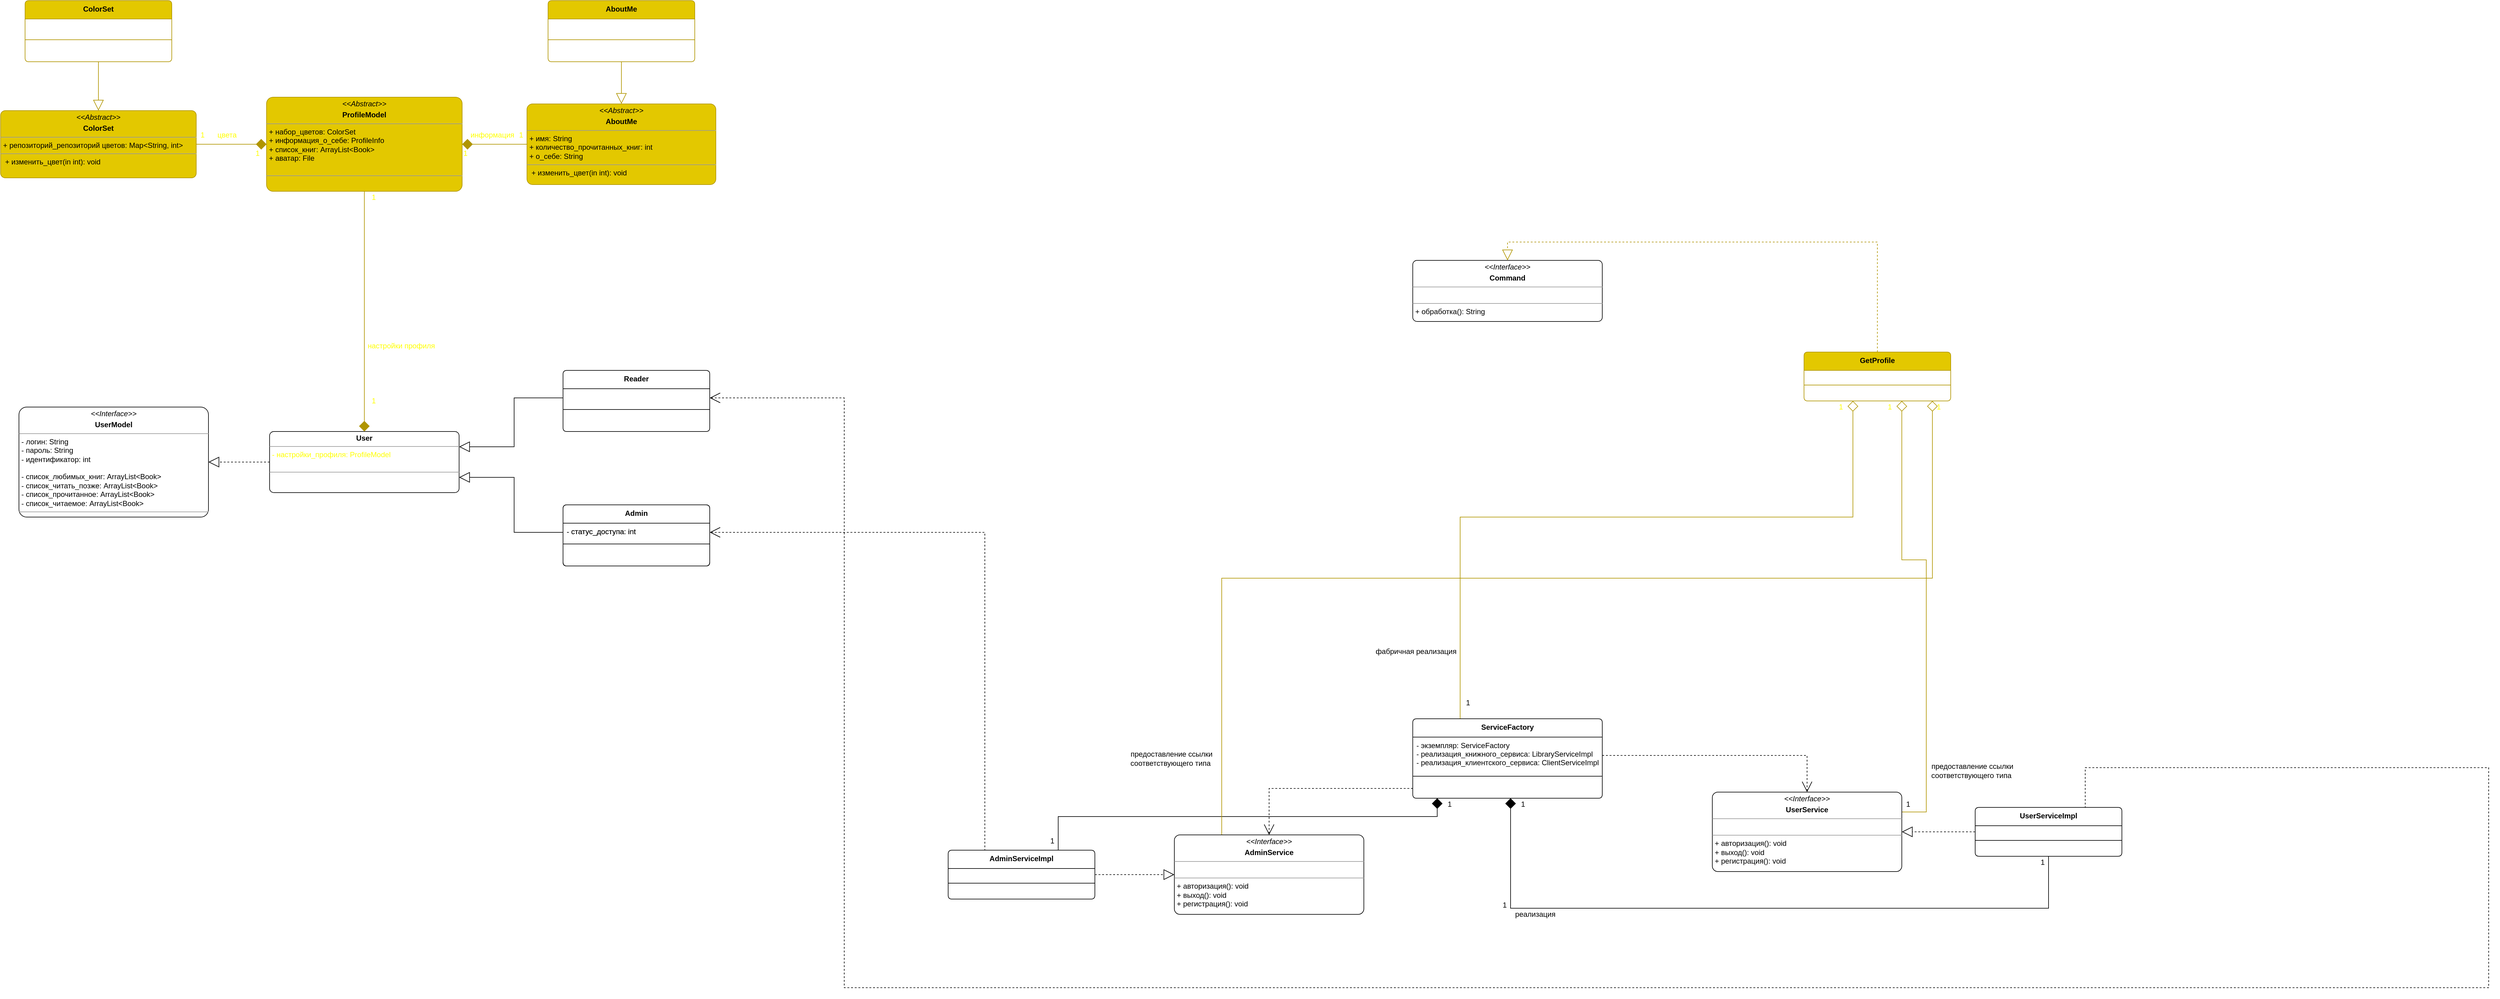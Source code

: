 <mxfile version="15.4.0" type="device"><diagram id="KxBwMgnCPxwiBJiIM9Wd" name="Page-1"><mxGraphModel dx="6730" dy="3640" grid="1" gridSize="10" guides="1" tooltips="1" connect="1" arrows="1" fold="1" page="1" pageScale="1" pageWidth="850" pageHeight="1100" math="0" shadow="0"><root><mxCell id="0"/><mxCell id="1" parent="0"/><mxCell id="PHBA9Ll5Hg_x3Pm31UZV-1" style="edgeStyle=orthogonalEdgeStyle;rounded=0;orthogonalLoop=1;jettySize=auto;html=1;exitX=0;exitY=0.5;exitDx=0;exitDy=0;entryX=1;entryY=0.5;entryDx=0;entryDy=0;endArrow=block;endFill=0;endSize=15;dashed=1;" edge="1" parent="1" source="PHBA9Ll5Hg_x3Pm31UZV-2" target="PHBA9Ll5Hg_x3Pm31UZV-38"><mxGeometry relative="1" as="geometry"/></mxCell><mxCell id="PHBA9Ll5Hg_x3Pm31UZV-2" value="&lt;p style=&quot;margin: 0px ; margin-top: 4px ; text-align: center&quot;&gt;&lt;b&gt;User&lt;/b&gt;&lt;br&gt;&lt;/p&gt;&lt;hr size=&quot;1&quot;&gt;&lt;p style=&quot;margin: 0px ; margin-left: 4px&quot;&gt;&lt;span style=&quot;color: rgb(255 , 255 , 0)&quot;&gt;- настройки_профиля: ProfileModel&lt;/span&gt;&lt;br&gt;&lt;/p&gt;&lt;p style=&quot;margin: 0px ; margin-left: 4px&quot;&gt;&lt;br&gt;&lt;/p&gt;&lt;hr size=&quot;1&quot;&gt;&lt;p style=&quot;margin: 0px ; margin-left: 4px&quot;&gt;&lt;br&gt;&lt;/p&gt;" style="verticalAlign=top;align=left;overflow=fill;fontSize=12;fontFamily=Helvetica;html=1;rounded=1;arcSize=7;" vertex="1" parent="1"><mxGeometry x="-3030" y="-470" width="310" height="100" as="geometry"/></mxCell><mxCell id="PHBA9Ll5Hg_x3Pm31UZV-3" value="Reader" style="swimlane;fontStyle=1;align=center;verticalAlign=top;childLayout=stackLayout;horizontal=1;startSize=30;horizontalStack=0;resizeParent=1;resizeParentMax=0;resizeLast=0;collapsible=1;marginBottom=0;rounded=1;arcSize=7;" vertex="1" parent="1"><mxGeometry x="-2550" y="-570" width="240" height="100" as="geometry"/></mxCell><mxCell id="PHBA9Ll5Hg_x3Pm31UZV-4" value=" " style="text;strokeColor=none;fillColor=none;align=left;verticalAlign=top;spacingLeft=4;spacingRight=4;overflow=hidden;rotatable=0;points=[[0,0.5],[1,0.5]];portConstraint=eastwest;" vertex="1" parent="PHBA9Ll5Hg_x3Pm31UZV-3"><mxGeometry y="30" width="240" height="30" as="geometry"/></mxCell><mxCell id="PHBA9Ll5Hg_x3Pm31UZV-5" value="" style="line;strokeWidth=1;fillColor=none;align=left;verticalAlign=middle;spacingTop=-1;spacingLeft=3;spacingRight=3;rotatable=0;labelPosition=right;points=[];portConstraint=eastwest;" vertex="1" parent="PHBA9Ll5Hg_x3Pm31UZV-3"><mxGeometry y="60" width="240" height="8" as="geometry"/></mxCell><mxCell id="PHBA9Ll5Hg_x3Pm31UZV-6" value=" " style="text;strokeColor=none;fillColor=none;align=left;verticalAlign=top;spacingLeft=4;spacingRight=4;overflow=hidden;rotatable=0;points=[[0,0.5],[1,0.5]];portConstraint=eastwest;" vertex="1" parent="PHBA9Ll5Hg_x3Pm31UZV-3"><mxGeometry y="68" width="240" height="32" as="geometry"/></mxCell><mxCell id="PHBA9Ll5Hg_x3Pm31UZV-7" value="Admin" style="swimlane;fontStyle=1;align=center;verticalAlign=top;childLayout=stackLayout;horizontal=1;startSize=30;horizontalStack=0;resizeParent=1;resizeParentMax=0;resizeLast=0;collapsible=1;marginBottom=0;rounded=1;arcSize=7;" vertex="1" parent="1"><mxGeometry x="-2550" y="-350" width="240" height="100" as="geometry"/></mxCell><mxCell id="PHBA9Ll5Hg_x3Pm31UZV-8" value="- статус_доступа: int" style="text;strokeColor=none;fillColor=none;align=left;verticalAlign=top;spacingLeft=4;spacingRight=4;overflow=hidden;rotatable=0;points=[[0,0.5],[1,0.5]];portConstraint=eastwest;" vertex="1" parent="PHBA9Ll5Hg_x3Pm31UZV-7"><mxGeometry y="30" width="240" height="30" as="geometry"/></mxCell><mxCell id="PHBA9Ll5Hg_x3Pm31UZV-9" value="" style="line;strokeWidth=1;fillColor=none;align=left;verticalAlign=middle;spacingTop=-1;spacingLeft=3;spacingRight=3;rotatable=0;labelPosition=right;points=[];portConstraint=eastwest;" vertex="1" parent="PHBA9Ll5Hg_x3Pm31UZV-7"><mxGeometry y="60" width="240" height="8" as="geometry"/></mxCell><mxCell id="PHBA9Ll5Hg_x3Pm31UZV-10" value=" " style="text;strokeColor=none;fillColor=none;align=left;verticalAlign=top;spacingLeft=4;spacingRight=4;overflow=hidden;rotatable=0;points=[[0,0.5],[1,0.5]];portConstraint=eastwest;" vertex="1" parent="PHBA9Ll5Hg_x3Pm31UZV-7"><mxGeometry y="68" width="240" height="32" as="geometry"/></mxCell><mxCell id="PHBA9Ll5Hg_x3Pm31UZV-11" style="edgeStyle=orthogonalEdgeStyle;rounded=0;jumpSize=15;orthogonalLoop=1;jettySize=auto;html=1;exitX=0;exitY=0.5;exitDx=0;exitDy=0;entryX=1;entryY=0.25;entryDx=0;entryDy=0;startArrow=none;startFill=0;endArrow=block;endFill=0;startSize=15;endSize=15;" edge="1" parent="1" source="PHBA9Ll5Hg_x3Pm31UZV-4" target="PHBA9Ll5Hg_x3Pm31UZV-2"><mxGeometry relative="1" as="geometry"/></mxCell><mxCell id="PHBA9Ll5Hg_x3Pm31UZV-12" style="edgeStyle=orthogonalEdgeStyle;rounded=0;jumpSize=15;orthogonalLoop=1;jettySize=auto;html=1;exitX=0;exitY=0.5;exitDx=0;exitDy=0;entryX=1;entryY=0.75;entryDx=0;entryDy=0;startArrow=none;startFill=0;endArrow=block;endFill=0;startSize=15;endSize=15;" edge="1" parent="1" source="PHBA9Ll5Hg_x3Pm31UZV-8" target="PHBA9Ll5Hg_x3Pm31UZV-2"><mxGeometry relative="1" as="geometry"/></mxCell><mxCell id="PHBA9Ll5Hg_x3Pm31UZV-13" style="edgeStyle=orthogonalEdgeStyle;rounded=0;orthogonalLoop=1;jettySize=auto;html=1;exitX=0.5;exitY=1;exitDx=0;exitDy=0;entryX=0.5;entryY=0;entryDx=0;entryDy=0;fontSize=12;startArrow=none;startFill=0;endArrow=diamond;endFill=1;startSize=15;endSize=15;fillColor=#e3c800;strokeColor=#B09500;" edge="1" parent="1" source="PHBA9Ll5Hg_x3Pm31UZV-14" target="PHBA9Ll5Hg_x3Pm31UZV-2"><mxGeometry relative="1" as="geometry"/></mxCell><mxCell id="PHBA9Ll5Hg_x3Pm31UZV-14" value="&lt;p style=&quot;margin: 0px ; margin-top: 4px ; text-align: center&quot;&gt;&lt;i&gt;&amp;lt;&amp;lt;Abstract&amp;gt;&amp;gt;&lt;/i&gt;&lt;/p&gt;&lt;p style=&quot;margin: 0px ; margin-top: 4px ; text-align: center&quot;&gt;&lt;b&gt;ProfileModel&lt;/b&gt;&lt;/p&gt;&lt;hr size=&quot;1&quot;&gt;&lt;p style=&quot;margin: 0px ; margin-left: 4px&quot;&gt;+ набор_цветов: ColorSet&lt;br style=&quot;padding: 0px ; margin: 0px&quot;&gt;+ информация_о_себе: ProfileInfo&lt;/p&gt;&lt;p style=&quot;margin: 0px ; margin-left: 4px&quot;&gt;+ список_книг: ArrayList&amp;lt;Book&amp;gt;&lt;/p&gt;&lt;p style=&quot;margin: 0px ; margin-left: 4px&quot;&gt;+ аватар: File&lt;/p&gt;&lt;p style=&quot;margin: 0px ; margin-left: 4px&quot;&gt;&lt;br&gt;&lt;/p&gt;&lt;hr size=&quot;1&quot;&gt;&lt;p style=&quot;margin: 0px ; margin-left: 4px&quot;&gt;&amp;nbsp;&lt;/p&gt;" style="verticalAlign=top;align=left;overflow=fill;fontSize=12;fontFamily=Helvetica;html=1;rounded=1;arcSize=7;fillColor=#e3c800;strokeColor=#B09500;fontColor=#000000;" vertex="1" parent="1"><mxGeometry x="-3035" y="-1017" width="320" height="154" as="geometry"/></mxCell><mxCell id="PHBA9Ll5Hg_x3Pm31UZV-15" style="edgeStyle=orthogonalEdgeStyle;rounded=0;orthogonalLoop=1;jettySize=auto;html=1;exitX=0.5;exitY=0;exitDx=0;exitDy=0;endArrow=none;endFill=0;startSize=15;endSize=15;startArrow=block;startFill=0;fillColor=#e3c800;strokeColor=#B09500;" edge="1" parent="1" source="PHBA9Ll5Hg_x3Pm31UZV-17" target="PHBA9Ll5Hg_x3Pm31UZV-21"><mxGeometry relative="1" as="geometry"/></mxCell><mxCell id="PHBA9Ll5Hg_x3Pm31UZV-16" style="edgeStyle=orthogonalEdgeStyle;rounded=0;orthogonalLoop=1;jettySize=auto;html=1;exitX=1;exitY=0.5;exitDx=0;exitDy=0;entryX=0;entryY=0.5;entryDx=0;entryDy=0;startArrow=none;startFill=0;endArrow=diamond;endFill=1;startSize=15;endSize=15;fillColor=#e3c800;strokeColor=#B09500;" edge="1" parent="1" source="PHBA9Ll5Hg_x3Pm31UZV-17" target="PHBA9Ll5Hg_x3Pm31UZV-14"><mxGeometry relative="1" as="geometry"/></mxCell><mxCell id="PHBA9Ll5Hg_x3Pm31UZV-17" value="&lt;p style=&quot;margin: 0px ; margin-top: 4px ; text-align: center&quot;&gt;&lt;i&gt;&amp;lt;&amp;lt;Abstract&amp;gt;&amp;gt;&lt;/i&gt;&lt;br&gt;&lt;/p&gt;&lt;p style=&quot;margin: 0px ; margin-top: 4px ; text-align: center&quot;&gt;&lt;b&gt;ColorSet&lt;/b&gt;&lt;/p&gt;&lt;hr size=&quot;1&quot;&gt;&lt;p style=&quot;margin: 0px ; margin-left: 4px&quot;&gt;+ репозиторий_репозиторий цветов: Map&amp;lt;String, int&amp;gt;&lt;/p&gt;&lt;hr size=&quot;1&quot;&gt;&lt;p style=&quot;margin: 0px ; margin-left: 4px&quot;&gt;&amp;nbsp;+ изменить_цвет(in int): void&lt;/p&gt;" style="verticalAlign=top;align=left;overflow=fill;fontSize=12;fontFamily=Helvetica;html=1;rounded=1;arcSize=7;fillColor=#e3c800;strokeColor=#B09500;fontColor=#000000;" vertex="1" parent="1"><mxGeometry x="-3470" y="-995" width="320" height="110" as="geometry"/></mxCell><mxCell id="PHBA9Ll5Hg_x3Pm31UZV-18" style="edgeStyle=orthogonalEdgeStyle;rounded=0;orthogonalLoop=1;jettySize=auto;html=1;exitX=0;exitY=0.5;exitDx=0;exitDy=0;entryX=1;entryY=0.5;entryDx=0;entryDy=0;startArrow=none;startFill=0;endArrow=diamond;endFill=1;startSize=15;endSize=15;fillColor=#e3c800;strokeColor=#B09500;" edge="1" parent="1" source="PHBA9Ll5Hg_x3Pm31UZV-19" target="PHBA9Ll5Hg_x3Pm31UZV-14"><mxGeometry relative="1" as="geometry"/></mxCell><mxCell id="PHBA9Ll5Hg_x3Pm31UZV-19" value="&lt;p style=&quot;margin: 0px ; margin-top: 4px ; text-align: center&quot;&gt;&lt;i&gt;&amp;lt;&amp;lt;Abstract&amp;gt;&amp;gt;&lt;/i&gt;&lt;br&gt;&lt;/p&gt;&lt;p style=&quot;margin: 0px ; margin-top: 4px ; text-align: center&quot;&gt;&lt;b&gt;AboutMe&lt;/b&gt;&lt;/p&gt;&lt;hr size=&quot;1&quot;&gt;&lt;p style=&quot;margin: 0px ; margin-left: 4px&quot;&gt;+ имя: String&lt;/p&gt;&lt;p style=&quot;margin: 0px ; margin-left: 4px&quot;&gt;+ количество_прочитанных_книг: int&lt;/p&gt;&lt;p style=&quot;margin: 0px ; margin-left: 4px&quot;&gt;+ о_себе: String&lt;/p&gt;&lt;hr size=&quot;1&quot;&gt;&lt;p style=&quot;margin: 0px ; margin-left: 4px&quot;&gt;&amp;nbsp;+ изменить_цвет(in int): void&lt;/p&gt;" style="verticalAlign=top;align=left;overflow=fill;fontSize=12;fontFamily=Helvetica;html=1;rounded=1;arcSize=7;fillColor=#e3c800;strokeColor=#B09500;fontColor=#000000;" vertex="1" parent="1"><mxGeometry x="-2609" y="-1006" width="309" height="132" as="geometry"/></mxCell><mxCell id="PHBA9Ll5Hg_x3Pm31UZV-20" style="edgeStyle=orthogonalEdgeStyle;rounded=0;orthogonalLoop=1;jettySize=auto;html=1;entryX=0.5;entryY=0;entryDx=0;entryDy=0;endSize=15;startSize=15;endArrow=block;endFill=0;fillColor=#e3c800;strokeColor=#B09500;" edge="1" parent="1" source="PHBA9Ll5Hg_x3Pm31UZV-34" target="PHBA9Ll5Hg_x3Pm31UZV-19"><mxGeometry relative="1" as="geometry"/></mxCell><mxCell id="PHBA9Ll5Hg_x3Pm31UZV-21" value="ColorSet" style="swimlane;fontStyle=1;align=center;verticalAlign=top;childLayout=stackLayout;horizontal=1;startSize=30;horizontalStack=0;resizeParent=1;resizeParentMax=0;resizeLast=0;collapsible=1;marginBottom=0;rounded=1;arcSize=7;fillColor=#e3c800;strokeColor=#B09500;fontColor=#000000;" vertex="1" parent="1"><mxGeometry x="-3430" y="-1175" width="240" height="100" as="geometry"><mxRectangle x="830" y="605" width="170" height="30" as="alternateBounds"/></mxGeometry></mxCell><mxCell id="PHBA9Ll5Hg_x3Pm31UZV-22" value=" " style="text;strokeColor=none;fillColor=none;align=left;verticalAlign=top;spacingLeft=4;spacingRight=4;overflow=hidden;rotatable=0;points=[[0,0.5],[1,0.5]];portConstraint=eastwest;" vertex="1" parent="PHBA9Ll5Hg_x3Pm31UZV-21"><mxGeometry y="30" width="240" height="30" as="geometry"/></mxCell><mxCell id="PHBA9Ll5Hg_x3Pm31UZV-23" value="" style="line;strokeWidth=1;fillColor=#e3c800;align=left;verticalAlign=middle;spacingTop=-1;spacingLeft=3;spacingRight=3;rotatable=0;labelPosition=right;points=[];portConstraint=eastwest;strokeColor=#B09500;fontColor=#000000;" vertex="1" parent="PHBA9Ll5Hg_x3Pm31UZV-21"><mxGeometry y="60" width="240" height="8" as="geometry"/></mxCell><mxCell id="PHBA9Ll5Hg_x3Pm31UZV-24" value=" " style="text;strokeColor=none;fillColor=none;align=left;verticalAlign=top;spacingLeft=4;spacingRight=4;overflow=hidden;rotatable=0;points=[[0,0.5],[1,0.5]];portConstraint=eastwest;" vertex="1" parent="PHBA9Ll5Hg_x3Pm31UZV-21"><mxGeometry y="68" width="240" height="32" as="geometry"/></mxCell><mxCell id="PHBA9Ll5Hg_x3Pm31UZV-25" value="цвета" style="text;html=1;align=center;verticalAlign=middle;resizable=0;points=[];autosize=1;strokeColor=none;fillColor=none;fontSize=12;fontColor=#FFFF00;" vertex="1" parent="1"><mxGeometry x="-3125" y="-965" width="50" height="20" as="geometry"/></mxCell><mxCell id="PHBA9Ll5Hg_x3Pm31UZV-26" value="информация" style="text;html=1;align=center;verticalAlign=middle;resizable=0;points=[];autosize=1;strokeColor=none;fillColor=none;fontSize=12;fontColor=#FFFF00;" vertex="1" parent="1"><mxGeometry x="-2711" y="-965" width="90" height="20" as="geometry"/></mxCell><mxCell id="PHBA9Ll5Hg_x3Pm31UZV-27" value="1" style="text;html=1;align=center;verticalAlign=middle;resizable=0;points=[];autosize=1;strokeColor=none;fillColor=none;fontSize=12;fontColor=#FFFF00;" vertex="1" parent="1"><mxGeometry x="-3150" y="-965" width="20" height="20" as="geometry"/></mxCell><mxCell id="PHBA9Ll5Hg_x3Pm31UZV-28" value="1" style="text;html=1;align=center;verticalAlign=middle;resizable=0;points=[];autosize=1;strokeColor=none;fillColor=none;fontSize=12;fontColor=#FFFF00;" vertex="1" parent="1"><mxGeometry x="-2629" y="-965" width="20" height="20" as="geometry"/></mxCell><mxCell id="PHBA9Ll5Hg_x3Pm31UZV-29" value="1" style="text;html=1;align=center;verticalAlign=middle;resizable=0;points=[];autosize=1;strokeColor=none;fillColor=none;fontSize=12;fontColor=#FFFF00;" vertex="1" parent="1"><mxGeometry x="-3060" y="-935" width="20" height="20" as="geometry"/></mxCell><mxCell id="PHBA9Ll5Hg_x3Pm31UZV-30" value="1" style="text;html=1;align=center;verticalAlign=middle;resizable=0;points=[];autosize=1;strokeColor=none;fillColor=none;fontSize=12;fontColor=#FFFF00;" vertex="1" parent="1"><mxGeometry x="-2720" y="-935" width="20" height="20" as="geometry"/></mxCell><mxCell id="PHBA9Ll5Hg_x3Pm31UZV-31" value="1" style="text;html=1;align=center;verticalAlign=middle;resizable=0;points=[];autosize=1;strokeColor=none;fillColor=none;fontSize=12;fontColor=#FFFF00;" vertex="1" parent="1"><mxGeometry x="-2870" y="-863" width="20" height="20" as="geometry"/></mxCell><mxCell id="PHBA9Ll5Hg_x3Pm31UZV-32" value="1" style="text;html=1;align=center;verticalAlign=middle;resizable=0;points=[];autosize=1;strokeColor=none;fillColor=none;fontSize=12;fontColor=#FFFF00;" vertex="1" parent="1"><mxGeometry x="-2870" y="-530" width="20" height="20" as="geometry"/></mxCell><mxCell id="PHBA9Ll5Hg_x3Pm31UZV-33" value="настройки профиля" style="text;html=1;align=center;verticalAlign=middle;resizable=0;points=[];autosize=1;strokeColor=none;fillColor=none;fontSize=12;fontColor=#FFFF00;" vertex="1" parent="1"><mxGeometry x="-2880" y="-620" width="130" height="20" as="geometry"/></mxCell><mxCell id="PHBA9Ll5Hg_x3Pm31UZV-34" value="AboutMe" style="swimlane;fontStyle=1;align=center;verticalAlign=top;childLayout=stackLayout;horizontal=1;startSize=30;horizontalStack=0;resizeParent=1;resizeParentMax=0;resizeLast=0;collapsible=1;marginBottom=0;rounded=1;arcSize=7;fillColor=#e3c800;strokeColor=#B09500;fontColor=#000000;" vertex="1" parent="1"><mxGeometry x="-2574.5" y="-1175" width="240" height="100" as="geometry"/></mxCell><mxCell id="PHBA9Ll5Hg_x3Pm31UZV-35" value=" " style="text;strokeColor=none;fillColor=none;align=left;verticalAlign=top;spacingLeft=4;spacingRight=4;overflow=hidden;rotatable=0;points=[[0,0.5],[1,0.5]];portConstraint=eastwest;" vertex="1" parent="PHBA9Ll5Hg_x3Pm31UZV-34"><mxGeometry y="30" width="240" height="30" as="geometry"/></mxCell><mxCell id="PHBA9Ll5Hg_x3Pm31UZV-36" value="" style="line;strokeWidth=1;fillColor=#e3c800;align=left;verticalAlign=middle;spacingTop=-1;spacingLeft=3;spacingRight=3;rotatable=0;labelPosition=right;points=[];portConstraint=eastwest;strokeColor=#B09500;fontColor=#000000;" vertex="1" parent="PHBA9Ll5Hg_x3Pm31UZV-34"><mxGeometry y="60" width="240" height="8" as="geometry"/></mxCell><mxCell id="PHBA9Ll5Hg_x3Pm31UZV-37" value=" " style="text;strokeColor=none;fillColor=none;align=left;verticalAlign=top;spacingLeft=4;spacingRight=4;overflow=hidden;rotatable=0;points=[[0,0.5],[1,0.5]];portConstraint=eastwest;" vertex="1" parent="PHBA9Ll5Hg_x3Pm31UZV-34"><mxGeometry y="68" width="240" height="32" as="geometry"/></mxCell><mxCell id="PHBA9Ll5Hg_x3Pm31UZV-38" value="&lt;p style=&quot;margin: 0px ; margin-top: 4px ; text-align: center&quot;&gt;&lt;i&gt;&amp;lt;&amp;lt;Interface&amp;gt;&amp;gt;&lt;/i&gt;&lt;/p&gt;&lt;p style=&quot;margin: 0px ; margin-top: 4px ; text-align: center&quot;&gt;&lt;b&gt;UserModel&lt;/b&gt;&lt;/p&gt;&lt;hr size=&quot;1&quot;&gt;&lt;p style=&quot;margin: 0px ; margin-left: 4px&quot;&gt;- логин: String&lt;/p&gt;&lt;p style=&quot;margin: 0px ; margin-left: 4px&quot;&gt;- пароль: String&lt;/p&gt;&lt;p style=&quot;margin: 0px ; margin-left: 4px&quot;&gt;- идентификатор: int&lt;/p&gt;&lt;p style=&quot;margin: 0px ; margin-left: 4px&quot;&gt;&lt;br&gt;&lt;/p&gt;&lt;p style=&quot;margin: 0px ; margin-left: 4px&quot;&gt;- список_любимых_книг: ArrayList&amp;lt;Book&amp;gt;&lt;/p&gt;&lt;p style=&quot;margin: 0px ; margin-left: 4px&quot;&gt;- список_читать_позже: ArrayList&amp;lt;Book&amp;gt;&lt;/p&gt;&lt;p style=&quot;margin: 0px ; margin-left: 4px&quot;&gt;- список_прочитанное: ArrayList&amp;lt;Book&amp;gt;&lt;/p&gt;&lt;p style=&quot;margin: 0px ; margin-left: 4px&quot;&gt;- список_читаемое: ArrayList&amp;lt;Book&amp;gt;&lt;/p&gt;&lt;hr size=&quot;1&quot;&gt;&lt;p style=&quot;margin: 0px ; margin-left: 4px&quot;&gt;&lt;br&gt;&lt;/p&gt;" style="verticalAlign=top;align=left;overflow=fill;fontSize=12;fontFamily=Helvetica;html=1;rounded=1;arcSize=7;" vertex="1" parent="1"><mxGeometry x="-3440" y="-510" width="310" height="180" as="geometry"/></mxCell><mxCell id="PHBA9Ll5Hg_x3Pm31UZV-39" style="edgeStyle=orthogonalEdgeStyle;rounded=0;orthogonalLoop=1;jettySize=auto;html=1;exitX=0.25;exitY=0;exitDx=0;exitDy=0;fontSize=12;fontColor=#80FF00;startArrow=none;startFill=0;endArrow=diamond;endFill=0;startSize=15;endSize=15;fillColor=#e3c800;strokeColor=#B09500;" edge="1" parent="1" source="PHBA9Ll5Hg_x3Pm31UZV-40" target="PHBA9Ll5Hg_x3Pm31UZV-76"><mxGeometry relative="1" as="geometry"><Array as="points"><mxPoint x="-1082" y="-330"/><mxPoint x="-440" y="-330"/></Array></mxGeometry></mxCell><mxCell id="PHBA9Ll5Hg_x3Pm31UZV-40" value="ServiceFactory" style="swimlane;fontStyle=1;align=center;verticalAlign=top;childLayout=stackLayout;horizontal=1;startSize=30;horizontalStack=0;resizeParent=1;resizeParentMax=0;resizeLast=0;collapsible=1;marginBottom=0;rounded=1;arcSize=7;" vertex="1" parent="1"><mxGeometry x="-1160" width="310" height="130" as="geometry"/></mxCell><mxCell id="PHBA9Ll5Hg_x3Pm31UZV-41" value="- экземпляр: ServiceFactory&#10;- реализация_книжного_сервиса: LibraryServiceImpl&#10;- реализация_клиентского_сервиса: ClientServiceImpl" style="text;strokeColor=none;fillColor=none;align=left;verticalAlign=top;spacingLeft=4;spacingRight=4;overflow=hidden;rotatable=0;points=[[0,0.5],[1,0.5]];portConstraint=eastwest;" vertex="1" parent="PHBA9Ll5Hg_x3Pm31UZV-40"><mxGeometry y="30" width="310" height="60" as="geometry"/></mxCell><mxCell id="PHBA9Ll5Hg_x3Pm31UZV-42" value="" style="line;strokeWidth=1;fillColor=none;align=left;verticalAlign=middle;spacingTop=-1;spacingLeft=3;spacingRight=3;rotatable=0;labelPosition=right;points=[];portConstraint=eastwest;" vertex="1" parent="PHBA9Ll5Hg_x3Pm31UZV-40"><mxGeometry y="90" width="310" height="8" as="geometry"/></mxCell><mxCell id="PHBA9Ll5Hg_x3Pm31UZV-43" value=" " style="text;strokeColor=none;fillColor=none;align=left;verticalAlign=top;spacingLeft=4;spacingRight=4;overflow=hidden;rotatable=0;points=[[0,0.5],[1,0.5]];portConstraint=eastwest;" vertex="1" parent="PHBA9Ll5Hg_x3Pm31UZV-40"><mxGeometry y="98" width="310" height="32" as="geometry"/></mxCell><mxCell id="PHBA9Ll5Hg_x3Pm31UZV-44" style="edgeStyle=orthogonalEdgeStyle;rounded=0;orthogonalLoop=1;jettySize=auto;html=1;endArrow=diamond;endFill=1;endSize=15;" edge="1" parent="1" source="PHBA9Ll5Hg_x3Pm31UZV-47" target="PHBA9Ll5Hg_x3Pm31UZV-40"><mxGeometry relative="1" as="geometry"><Array as="points"><mxPoint x="-120" y="310"/><mxPoint x="-1000" y="310"/></Array></mxGeometry></mxCell><mxCell id="PHBA9Ll5Hg_x3Pm31UZV-45" style="edgeStyle=orthogonalEdgeStyle;rounded=0;orthogonalLoop=1;jettySize=auto;html=1;exitX=1;exitY=0.25;exitDx=0;exitDy=0;fontSize=12;fontColor=#80FF00;startArrow=none;startFill=0;endArrow=diamond;endFill=0;startSize=15;endSize=15;fillColor=#e3c800;strokeColor=#B09500;" edge="1" parent="1" source="PHBA9Ll5Hg_x3Pm31UZV-46" target="PHBA9Ll5Hg_x3Pm31UZV-76"><mxGeometry relative="1" as="geometry"><Array as="points"><mxPoint x="-320" y="153"/><mxPoint x="-320" y="-260"/><mxPoint x="-360" y="-260"/></Array></mxGeometry></mxCell><mxCell id="PHBA9Ll5Hg_x3Pm31UZV-46" value="&lt;p style=&quot;margin: 0px ; margin-top: 4px ; text-align: center&quot;&gt;&lt;i&gt;&amp;lt;&amp;lt;Interface&amp;gt;&amp;gt;&lt;/i&gt;&lt;/p&gt;&lt;p style=&quot;margin: 0px ; margin-top: 4px ; text-align: center&quot;&gt;&lt;b&gt;UserService&lt;/b&gt;&lt;/p&gt;&lt;hr size=&quot;1&quot;&gt;&lt;p style=&quot;margin: 0px ; margin-left: 4px&quot;&gt;&amp;nbsp;&lt;br&gt;&lt;/p&gt;&lt;hr size=&quot;1&quot;&gt;&lt;p style=&quot;margin: 0px ; margin-left: 4px&quot;&gt;+ авторизация(): void&lt;/p&gt;&lt;p style=&quot;margin: 0px ; margin-left: 4px&quot;&gt;+ выход(): void&lt;/p&gt;&lt;p style=&quot;margin: 0px ; margin-left: 4px&quot;&gt;+ регистрация(): void&lt;/p&gt;" style="verticalAlign=top;align=left;overflow=fill;fontSize=12;fontFamily=Helvetica;html=1;rounded=1;arcSize=7;" vertex="1" parent="1"><mxGeometry x="-670" y="120" width="310" height="130" as="geometry"/></mxCell><mxCell id="PHBA9Ll5Hg_x3Pm31UZV-47" value="UserServiceImpl" style="swimlane;fontStyle=1;align=center;verticalAlign=top;childLayout=stackLayout;horizontal=1;startSize=30;horizontalStack=0;resizeParent=1;resizeParentMax=0;resizeLast=0;collapsible=1;marginBottom=0;rounded=1;arcSize=7;" vertex="1" parent="1"><mxGeometry x="-240" y="145" width="240" height="80" as="geometry"/></mxCell><mxCell id="PHBA9Ll5Hg_x3Pm31UZV-48" value=" " style="text;strokeColor=none;fillColor=none;align=left;verticalAlign=top;spacingLeft=4;spacingRight=4;overflow=hidden;rotatable=0;points=[[0,0.5],[1,0.5]];portConstraint=eastwest;" vertex="1" parent="PHBA9Ll5Hg_x3Pm31UZV-47"><mxGeometry y="30" width="240" height="20" as="geometry"/></mxCell><mxCell id="PHBA9Ll5Hg_x3Pm31UZV-49" value="" style="line;strokeWidth=1;fillColor=none;align=left;verticalAlign=middle;spacingTop=-1;spacingLeft=3;spacingRight=3;rotatable=0;labelPosition=right;points=[];portConstraint=eastwest;" vertex="1" parent="PHBA9Ll5Hg_x3Pm31UZV-47"><mxGeometry y="50" width="240" height="8" as="geometry"/></mxCell><mxCell id="PHBA9Ll5Hg_x3Pm31UZV-50" value=" " style="text;strokeColor=none;fillColor=none;align=left;verticalAlign=top;spacingLeft=4;spacingRight=4;overflow=hidden;rotatable=0;points=[[0,0.5],[1,0.5]];portConstraint=eastwest;" vertex="1" parent="PHBA9Ll5Hg_x3Pm31UZV-47"><mxGeometry y="58" width="240" height="22" as="geometry"/></mxCell><mxCell id="PHBA9Ll5Hg_x3Pm31UZV-51" value="1" style="text;html=1;align=center;verticalAlign=middle;resizable=0;points=[];autosize=1;strokeColor=none;fillColor=none;" vertex="1" parent="1"><mxGeometry x="-990" y="130" width="20" height="20" as="geometry"/></mxCell><mxCell id="PHBA9Ll5Hg_x3Pm31UZV-52" value="1" style="text;html=1;align=center;verticalAlign=middle;resizable=0;points=[];autosize=1;strokeColor=none;fillColor=none;" vertex="1" parent="1"><mxGeometry x="-140" y="225" width="20" height="20" as="geometry"/></mxCell><mxCell id="PHBA9Ll5Hg_x3Pm31UZV-53" style="edgeStyle=orthogonalEdgeStyle;rounded=0;jumpSize=15;orthogonalLoop=1;jettySize=auto;html=1;exitX=0.75;exitY=0;exitDx=0;exitDy=0;startArrow=none;startFill=0;endArrow=diamond;endFill=1;startSize=15;endSize=15;" edge="1" parent="1" source="PHBA9Ll5Hg_x3Pm31UZV-57" target="PHBA9Ll5Hg_x3Pm31UZV-40"><mxGeometry relative="1" as="geometry"><Array as="points"><mxPoint x="-1740" y="160"/><mxPoint x="-1120" y="160"/></Array></mxGeometry></mxCell><mxCell id="PHBA9Ll5Hg_x3Pm31UZV-54" style="edgeStyle=orthogonalEdgeStyle;rounded=0;jumpSize=15;orthogonalLoop=1;jettySize=auto;html=1;exitX=0.5;exitY=0;exitDx=0;exitDy=0;entryX=0;entryY=0.5;entryDx=0;entryDy=0;startArrow=open;startFill=0;endArrow=none;endFill=0;startSize=15;endSize=15;dashed=1;" edge="1" parent="1" source="PHBA9Ll5Hg_x3Pm31UZV-56" target="PHBA9Ll5Hg_x3Pm31UZV-43"><mxGeometry relative="1" as="geometry"/></mxCell><mxCell id="PHBA9Ll5Hg_x3Pm31UZV-55" style="edgeStyle=orthogonalEdgeStyle;rounded=0;orthogonalLoop=1;jettySize=auto;html=1;exitX=0.25;exitY=0;exitDx=0;exitDy=0;fontSize=12;fontColor=#80FF00;startArrow=none;startFill=0;endArrow=diamond;endFill=0;startSize=15;endSize=15;fillColor=#e3c800;strokeColor=#B09500;" edge="1" parent="1" source="PHBA9Ll5Hg_x3Pm31UZV-56" target="PHBA9Ll5Hg_x3Pm31UZV-76"><mxGeometry relative="1" as="geometry"><Array as="points"><mxPoint x="-1472" y="-230"/><mxPoint x="-310" y="-230"/></Array></mxGeometry></mxCell><mxCell id="PHBA9Ll5Hg_x3Pm31UZV-56" value="&lt;p style=&quot;margin: 0px ; margin-top: 4px ; text-align: center&quot;&gt;&lt;i&gt;&amp;lt;&amp;lt;Interface&amp;gt;&amp;gt;&lt;/i&gt;&lt;/p&gt;&lt;p style=&quot;margin: 0px ; margin-top: 4px ; text-align: center&quot;&gt;&lt;b&gt;AdminService&lt;/b&gt;&lt;/p&gt;&lt;hr size=&quot;1&quot;&gt;&lt;p style=&quot;margin: 0px ; margin-left: 4px&quot;&gt;&amp;nbsp;&lt;br&gt;&lt;/p&gt;&lt;hr size=&quot;1&quot;&gt;&lt;p style=&quot;margin: 0px ; margin-left: 4px&quot;&gt;+ авторизация(): void&lt;/p&gt;&lt;p style=&quot;margin: 0px ; margin-left: 4px&quot;&gt;+ выход(): void&lt;/p&gt;&lt;p style=&quot;margin: 0px ; margin-left: 4px&quot;&gt;+ регистрация(): void&lt;/p&gt;" style="verticalAlign=top;align=left;overflow=fill;fontSize=12;fontFamily=Helvetica;html=1;rounded=1;arcSize=7;" vertex="1" parent="1"><mxGeometry x="-1550" y="190" width="310" height="130" as="geometry"/></mxCell><mxCell id="PHBA9Ll5Hg_x3Pm31UZV-57" value="AdminServiceImpl" style="swimlane;fontStyle=1;align=center;verticalAlign=top;childLayout=stackLayout;horizontal=1;startSize=30;horizontalStack=0;resizeParent=1;resizeParentMax=0;resizeLast=0;collapsible=1;marginBottom=0;rounded=1;arcSize=7;" vertex="1" parent="1"><mxGeometry x="-1920" y="215" width="240" height="80" as="geometry"/></mxCell><mxCell id="PHBA9Ll5Hg_x3Pm31UZV-58" value=" " style="text;strokeColor=none;fillColor=none;align=left;verticalAlign=top;spacingLeft=4;spacingRight=4;overflow=hidden;rotatable=0;points=[[0,0.5],[1,0.5]];portConstraint=eastwest;" vertex="1" parent="PHBA9Ll5Hg_x3Pm31UZV-57"><mxGeometry y="30" width="240" height="20" as="geometry"/></mxCell><mxCell id="PHBA9Ll5Hg_x3Pm31UZV-59" value="" style="line;strokeWidth=1;fillColor=none;align=left;verticalAlign=middle;spacingTop=-1;spacingLeft=3;spacingRight=3;rotatable=0;labelPosition=right;points=[];portConstraint=eastwest;" vertex="1" parent="PHBA9Ll5Hg_x3Pm31UZV-57"><mxGeometry y="50" width="240" height="8" as="geometry"/></mxCell><mxCell id="PHBA9Ll5Hg_x3Pm31UZV-60" value=" " style="text;strokeColor=none;fillColor=none;align=left;verticalAlign=top;spacingLeft=4;spacingRight=4;overflow=hidden;rotatable=0;points=[[0,0.5],[1,0.5]];portConstraint=eastwest;" vertex="1" parent="PHBA9Ll5Hg_x3Pm31UZV-57"><mxGeometry y="58" width="240" height="22" as="geometry"/></mxCell><mxCell id="PHBA9Ll5Hg_x3Pm31UZV-61" style="edgeStyle=orthogonalEdgeStyle;rounded=0;orthogonalLoop=1;jettySize=auto;html=1;exitX=1;exitY=0.5;exitDx=0;exitDy=0;entryX=0;entryY=0.5;entryDx=0;entryDy=0;fontSize=11;endArrow=block;endFill=0;endSize=15;strokeWidth=1;dashed=1;" edge="1" parent="1" source="PHBA9Ll5Hg_x3Pm31UZV-58" target="PHBA9Ll5Hg_x3Pm31UZV-56"><mxGeometry relative="1" as="geometry"><mxPoint x="-1110" y="640" as="sourcePoint"/><mxPoint x="-1230" y="640" as="targetPoint"/></mxGeometry></mxCell><mxCell id="PHBA9Ll5Hg_x3Pm31UZV-62" value="1" style="text;html=1;align=center;verticalAlign=middle;resizable=0;points=[];autosize=1;strokeColor=none;fillColor=none;" vertex="1" parent="1"><mxGeometry x="-1020" y="295" width="20" height="20" as="geometry"/></mxCell><mxCell id="PHBA9Ll5Hg_x3Pm31UZV-63" value="1" style="text;html=1;align=center;verticalAlign=middle;resizable=0;points=[];autosize=1;strokeColor=none;fillColor=none;" vertex="1" parent="1"><mxGeometry x="-1110" y="130" width="20" height="20" as="geometry"/></mxCell><mxCell id="PHBA9Ll5Hg_x3Pm31UZV-64" value="1" style="text;html=1;align=center;verticalAlign=middle;resizable=0;points=[];autosize=1;strokeColor=none;fillColor=none;" vertex="1" parent="1"><mxGeometry x="-1760" y="190" width="20" height="20" as="geometry"/></mxCell><mxCell id="PHBA9Ll5Hg_x3Pm31UZV-65" value="1" style="text;html=1;align=center;verticalAlign=middle;resizable=0;points=[];autosize=1;strokeColor=none;fillColor=none;" vertex="1" parent="1"><mxGeometry x="-1080" y="-36" width="20" height="20" as="geometry"/></mxCell><mxCell id="PHBA9Ll5Hg_x3Pm31UZV-66" value="1" style="text;html=1;align=center;verticalAlign=middle;resizable=0;points=[];autosize=1;strokeColor=none;fillColor=none;" vertex="1" parent="1"><mxGeometry x="-360" y="130" width="20" height="20" as="geometry"/></mxCell><mxCell id="PHBA9Ll5Hg_x3Pm31UZV-67" value="Admin" style="swimlane;fontStyle=1;align=center;verticalAlign=top;childLayout=stackLayout;horizontal=1;startSize=30;horizontalStack=0;resizeParent=1;resizeParentMax=0;resizeLast=0;collapsible=1;marginBottom=0;rounded=1;arcSize=7;" vertex="1" parent="1"><mxGeometry x="-2550" y="-350" width="240" height="100" as="geometry"/></mxCell><mxCell id="PHBA9Ll5Hg_x3Pm31UZV-68" value="- статус_доступа: int" style="text;strokeColor=none;fillColor=none;align=left;verticalAlign=top;spacingLeft=4;spacingRight=4;overflow=hidden;rotatable=0;points=[[0,0.5],[1,0.5]];portConstraint=eastwest;" vertex="1" parent="PHBA9Ll5Hg_x3Pm31UZV-67"><mxGeometry y="30" width="240" height="30" as="geometry"/></mxCell><mxCell id="PHBA9Ll5Hg_x3Pm31UZV-69" value="" style="line;strokeWidth=1;fillColor=none;align=left;verticalAlign=middle;spacingTop=-1;spacingLeft=3;spacingRight=3;rotatable=0;labelPosition=right;points=[];portConstraint=eastwest;" vertex="1" parent="PHBA9Ll5Hg_x3Pm31UZV-67"><mxGeometry y="60" width="240" height="8" as="geometry"/></mxCell><mxCell id="PHBA9Ll5Hg_x3Pm31UZV-70" value=" " style="text;strokeColor=none;fillColor=none;align=left;verticalAlign=top;spacingLeft=4;spacingRight=4;overflow=hidden;rotatable=0;points=[[0,0.5],[1,0.5]];portConstraint=eastwest;" vertex="1" parent="PHBA9Ll5Hg_x3Pm31UZV-67"><mxGeometry y="68" width="240" height="32" as="geometry"/></mxCell><mxCell id="PHBA9Ll5Hg_x3Pm31UZV-71" style="edgeStyle=orthogonalEdgeStyle;rounded=0;jumpSize=15;orthogonalLoop=1;jettySize=auto;html=1;exitX=1;exitY=0.5;exitDx=0;exitDy=0;entryX=0.25;entryY=0;entryDx=0;entryDy=0;dashed=1;startArrow=open;startFill=0;endArrow=none;endFill=0;startSize=15;endSize=15;" edge="1" parent="1" source="PHBA9Ll5Hg_x3Pm31UZV-68" target="PHBA9Ll5Hg_x3Pm31UZV-57"><mxGeometry relative="1" as="geometry"/></mxCell><mxCell id="PHBA9Ll5Hg_x3Pm31UZV-72" style="edgeStyle=orthogonalEdgeStyle;rounded=0;jumpSize=15;orthogonalLoop=1;jettySize=auto;html=1;exitX=1;exitY=0.5;exitDx=0;exitDy=0;dashed=1;startArrow=open;startFill=0;endArrow=none;endFill=0;startSize=15;endSize=15;entryX=0.75;entryY=0;entryDx=0;entryDy=0;" edge="1" parent="1" target="PHBA9Ll5Hg_x3Pm31UZV-47"><mxGeometry relative="1" as="geometry"><mxPoint x="148" as="targetPoint"/><Array as="points"><mxPoint x="-2090" y="-525"/><mxPoint x="-2090" y="440"/><mxPoint x="600" y="440"/><mxPoint x="600" y="80"/><mxPoint x="-60" y="80"/></Array><mxPoint x="-2310" y="-525" as="sourcePoint"/></mxGeometry></mxCell><mxCell id="PHBA9Ll5Hg_x3Pm31UZV-73" value="фабричная реализация" style="text;html=1;align=center;verticalAlign=middle;resizable=0;points=[];autosize=1;strokeColor=none;fillColor=none;" vertex="1" parent="1"><mxGeometry x="-1230" y="-120" width="150" height="20" as="geometry"/></mxCell><mxCell id="PHBA9Ll5Hg_x3Pm31UZV-74" value="реализация" style="text;html=1;align=center;verticalAlign=middle;resizable=0;points=[];autosize=1;strokeColor=none;fillColor=none;" vertex="1" parent="1"><mxGeometry x="-1000" y="310" width="80" height="20" as="geometry"/></mxCell><mxCell id="PHBA9Ll5Hg_x3Pm31UZV-75" value="предоставление ссылки &lt;br&gt;соответствующего типа&amp;nbsp;" style="text;html=1;align=center;verticalAlign=middle;resizable=0;points=[];autosize=1;strokeColor=none;fillColor=none;" vertex="1" parent="1"><mxGeometry x="-320" y="70" width="150" height="30" as="geometry"/></mxCell><mxCell id="PHBA9Ll5Hg_x3Pm31UZV-76" value="GetProfile" style="swimlane;fontStyle=1;align=center;verticalAlign=top;childLayout=stackLayout;horizontal=1;startSize=30;horizontalStack=0;resizeParent=1;resizeParentMax=0;resizeLast=0;collapsible=1;marginBottom=0;rounded=1;arcSize=7;fillColor=#e3c800;strokeColor=#B09500;fontColor=#000000;" vertex="1" parent="1"><mxGeometry x="-520" y="-600" width="240" height="80" as="geometry"/></mxCell><mxCell id="PHBA9Ll5Hg_x3Pm31UZV-77" value=" " style="text;strokeColor=none;fillColor=none;align=left;verticalAlign=top;spacingLeft=4;spacingRight=4;overflow=hidden;rotatable=0;points=[[0,0.5],[1,0.5]];portConstraint=eastwest;" vertex="1" parent="PHBA9Ll5Hg_x3Pm31UZV-76"><mxGeometry y="30" width="240" height="20" as="geometry"/></mxCell><mxCell id="PHBA9Ll5Hg_x3Pm31UZV-78" value="" style="line;strokeWidth=1;fillColor=#e3c800;align=left;verticalAlign=middle;spacingTop=-1;spacingLeft=3;spacingRight=3;rotatable=0;labelPosition=right;points=[];portConstraint=eastwest;strokeColor=#B09500;fontColor=#000000;" vertex="1" parent="PHBA9Ll5Hg_x3Pm31UZV-76"><mxGeometry y="50" width="240" height="8" as="geometry"/></mxCell><mxCell id="PHBA9Ll5Hg_x3Pm31UZV-79" value=" " style="text;strokeColor=none;fillColor=none;align=left;verticalAlign=top;spacingLeft=4;spacingRight=4;overflow=hidden;rotatable=0;points=[[0,0.5],[1,0.5]];portConstraint=eastwest;" vertex="1" parent="PHBA9Ll5Hg_x3Pm31UZV-76"><mxGeometry y="58" width="240" height="22" as="geometry"/></mxCell><mxCell id="PHBA9Ll5Hg_x3Pm31UZV-80" value="1" style="text;html=1;align=center;verticalAlign=middle;resizable=0;points=[];autosize=1;strokeColor=none;fillColor=none;fontColor=#FFFF00;" vertex="1" parent="1"><mxGeometry x="-310" y="-520" width="20" height="20" as="geometry"/></mxCell><mxCell id="PHBA9Ll5Hg_x3Pm31UZV-81" value="1" style="text;html=1;align=center;verticalAlign=middle;resizable=0;points=[];autosize=1;strokeColor=none;fillColor=none;fontColor=#FFFF00;" vertex="1" parent="1"><mxGeometry x="-390" y="-520" width="20" height="20" as="geometry"/></mxCell><mxCell id="PHBA9Ll5Hg_x3Pm31UZV-82" value="1" style="text;html=1;align=center;verticalAlign=middle;resizable=0;points=[];autosize=1;strokeColor=none;fillColor=none;fontColor=#FFFF00;" vertex="1" parent="1"><mxGeometry x="-470" y="-520" width="20" height="20" as="geometry"/></mxCell><mxCell id="PHBA9Ll5Hg_x3Pm31UZV-83" value="&lt;p style=&quot;margin: 0px ; margin-top: 4px ; text-align: center&quot;&gt;&lt;i&gt;&amp;lt;&amp;lt;Interface&amp;gt;&amp;gt;&lt;/i&gt;&lt;/p&gt;&lt;p style=&quot;margin: 0px ; margin-top: 4px ; text-align: center&quot;&gt;&lt;b&gt;Command&lt;/b&gt;&lt;/p&gt;&lt;hr size=&quot;1&quot;&gt;&lt;p style=&quot;margin: 0px ; margin-left: 4px&quot;&gt;&amp;nbsp;&lt;br&gt;&lt;/p&gt;&lt;hr size=&quot;1&quot;&gt;&lt;p style=&quot;margin: 0px ; margin-left: 4px&quot;&gt;+ обработка(): String&lt;/p&gt;" style="verticalAlign=top;align=left;overflow=fill;fontSize=12;fontFamily=Helvetica;html=1;rounded=1;arcSize=7;" vertex="1" parent="1"><mxGeometry x="-1160" y="-750" width="310" height="100" as="geometry"/></mxCell><mxCell id="PHBA9Ll5Hg_x3Pm31UZV-84" style="edgeStyle=orthogonalEdgeStyle;rounded=0;orthogonalLoop=1;jettySize=auto;html=1;exitX=0.5;exitY=0;exitDx=0;exitDy=0;fillColor=#e3c800;strokeColor=#B09500;endSize=15;startSize=15;endArrow=block;endFill=0;dashed=1;" edge="1" parent="1" target="PHBA9Ll5Hg_x3Pm31UZV-83"><mxGeometry relative="1" as="geometry"><Array as="points"><mxPoint x="-400" y="-780"/><mxPoint x="-1005" y="-780"/></Array><mxPoint x="-400" y="-600" as="sourcePoint"/></mxGeometry></mxCell><mxCell id="PHBA9Ll5Hg_x3Pm31UZV-85" value="предоставление ссылки &lt;br&gt;соответствующего типа&amp;nbsp;" style="text;html=1;align=center;verticalAlign=middle;resizable=0;points=[];autosize=1;strokeColor=none;fillColor=none;" vertex="1" parent="1"><mxGeometry x="-1630" y="50" width="150" height="30" as="geometry"/></mxCell><mxCell id="PHBA9Ll5Hg_x3Pm31UZV-86" style="edgeStyle=orthogonalEdgeStyle;rounded=0;orthogonalLoop=1;jettySize=auto;html=1;exitX=0;exitY=0.5;exitDx=0;exitDy=0;endArrow=block;endFill=0;startSize=15;endSize=15;dashed=1;" edge="1" parent="1" source="PHBA9Ll5Hg_x3Pm31UZV-48" target="PHBA9Ll5Hg_x3Pm31UZV-46"><mxGeometry relative="1" as="geometry"/></mxCell><mxCell id="PHBA9Ll5Hg_x3Pm31UZV-88" style="edgeStyle=orthogonalEdgeStyle;rounded=0;orthogonalLoop=1;jettySize=auto;html=1;exitX=1;exitY=0.5;exitDx=0;exitDy=0;dashed=1;endArrow=open;endFill=0;startSize=15;endSize=15;" edge="1" parent="1" source="PHBA9Ll5Hg_x3Pm31UZV-41" target="PHBA9Ll5Hg_x3Pm31UZV-46"><mxGeometry relative="1" as="geometry"/></mxCell></root></mxGraphModel></diagram></mxfile>